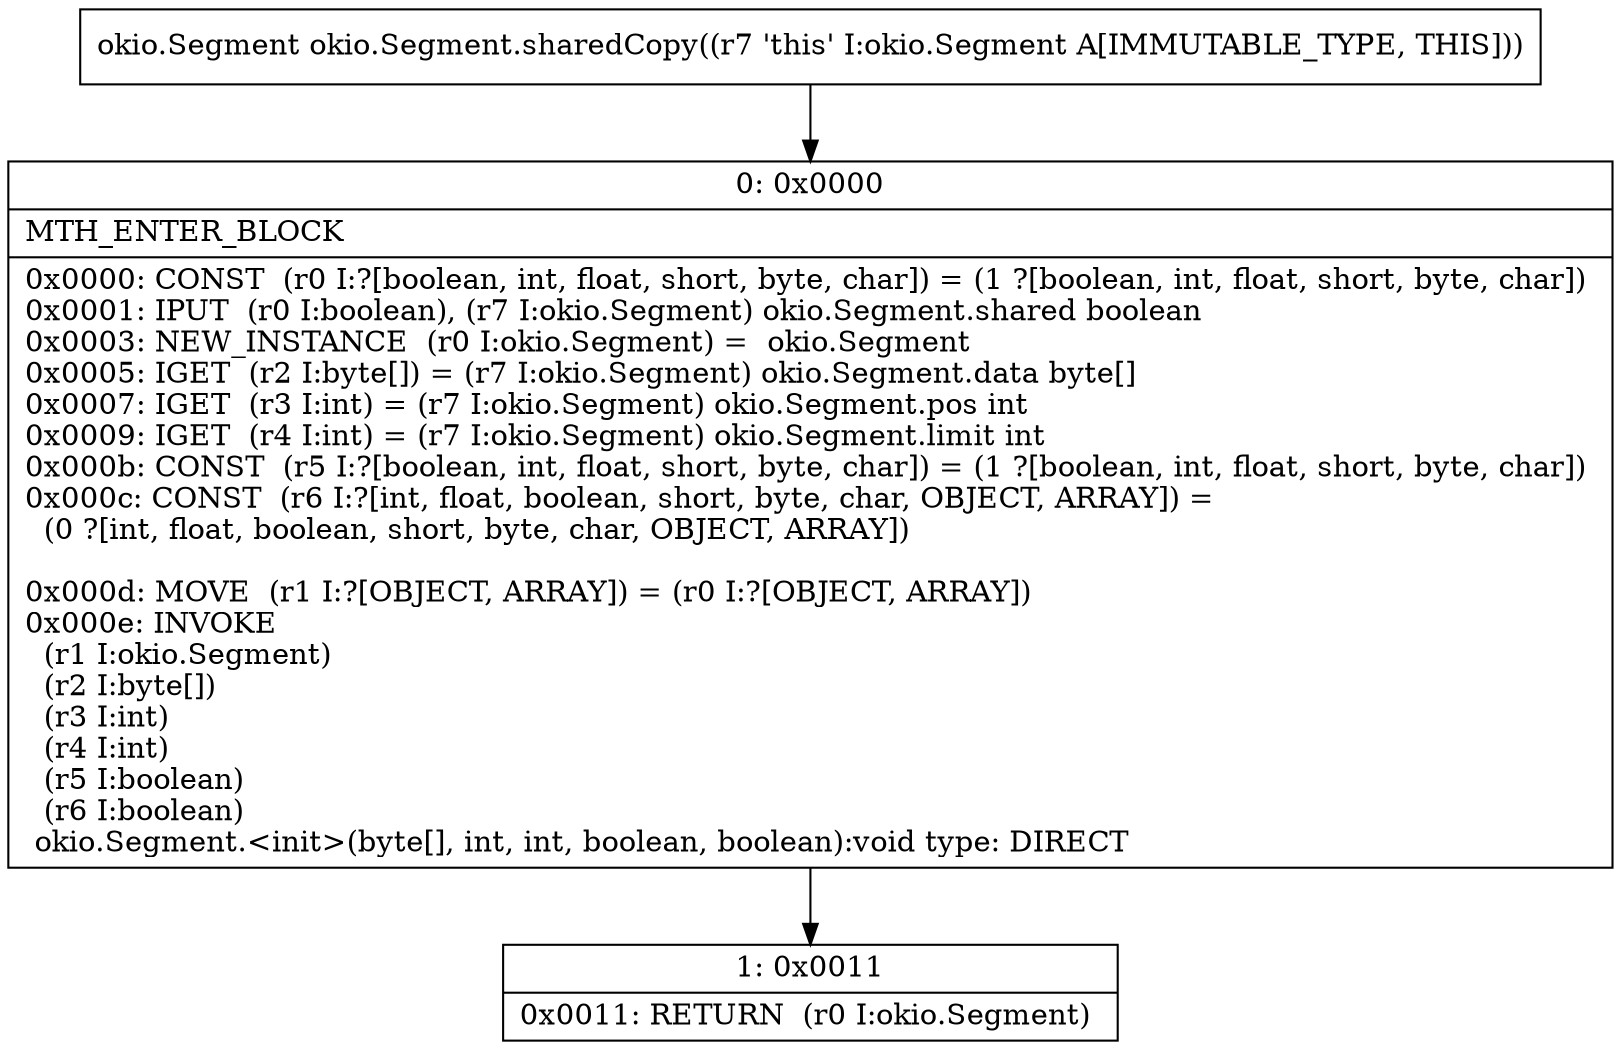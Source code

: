 digraph "CFG forokio.Segment.sharedCopy()Lokio\/Segment;" {
Node_0 [shape=record,label="{0\:\ 0x0000|MTH_ENTER_BLOCK\l|0x0000: CONST  (r0 I:?[boolean, int, float, short, byte, char]) = (1 ?[boolean, int, float, short, byte, char]) \l0x0001: IPUT  (r0 I:boolean), (r7 I:okio.Segment) okio.Segment.shared boolean \l0x0003: NEW_INSTANCE  (r0 I:okio.Segment) =  okio.Segment \l0x0005: IGET  (r2 I:byte[]) = (r7 I:okio.Segment) okio.Segment.data byte[] \l0x0007: IGET  (r3 I:int) = (r7 I:okio.Segment) okio.Segment.pos int \l0x0009: IGET  (r4 I:int) = (r7 I:okio.Segment) okio.Segment.limit int \l0x000b: CONST  (r5 I:?[boolean, int, float, short, byte, char]) = (1 ?[boolean, int, float, short, byte, char]) \l0x000c: CONST  (r6 I:?[int, float, boolean, short, byte, char, OBJECT, ARRAY]) = \l  (0 ?[int, float, boolean, short, byte, char, OBJECT, ARRAY])\l \l0x000d: MOVE  (r1 I:?[OBJECT, ARRAY]) = (r0 I:?[OBJECT, ARRAY]) \l0x000e: INVOKE  \l  (r1 I:okio.Segment)\l  (r2 I:byte[])\l  (r3 I:int)\l  (r4 I:int)\l  (r5 I:boolean)\l  (r6 I:boolean)\l okio.Segment.\<init\>(byte[], int, int, boolean, boolean):void type: DIRECT \l}"];
Node_1 [shape=record,label="{1\:\ 0x0011|0x0011: RETURN  (r0 I:okio.Segment) \l}"];
MethodNode[shape=record,label="{okio.Segment okio.Segment.sharedCopy((r7 'this' I:okio.Segment A[IMMUTABLE_TYPE, THIS])) }"];
MethodNode -> Node_0;
Node_0 -> Node_1;
}

